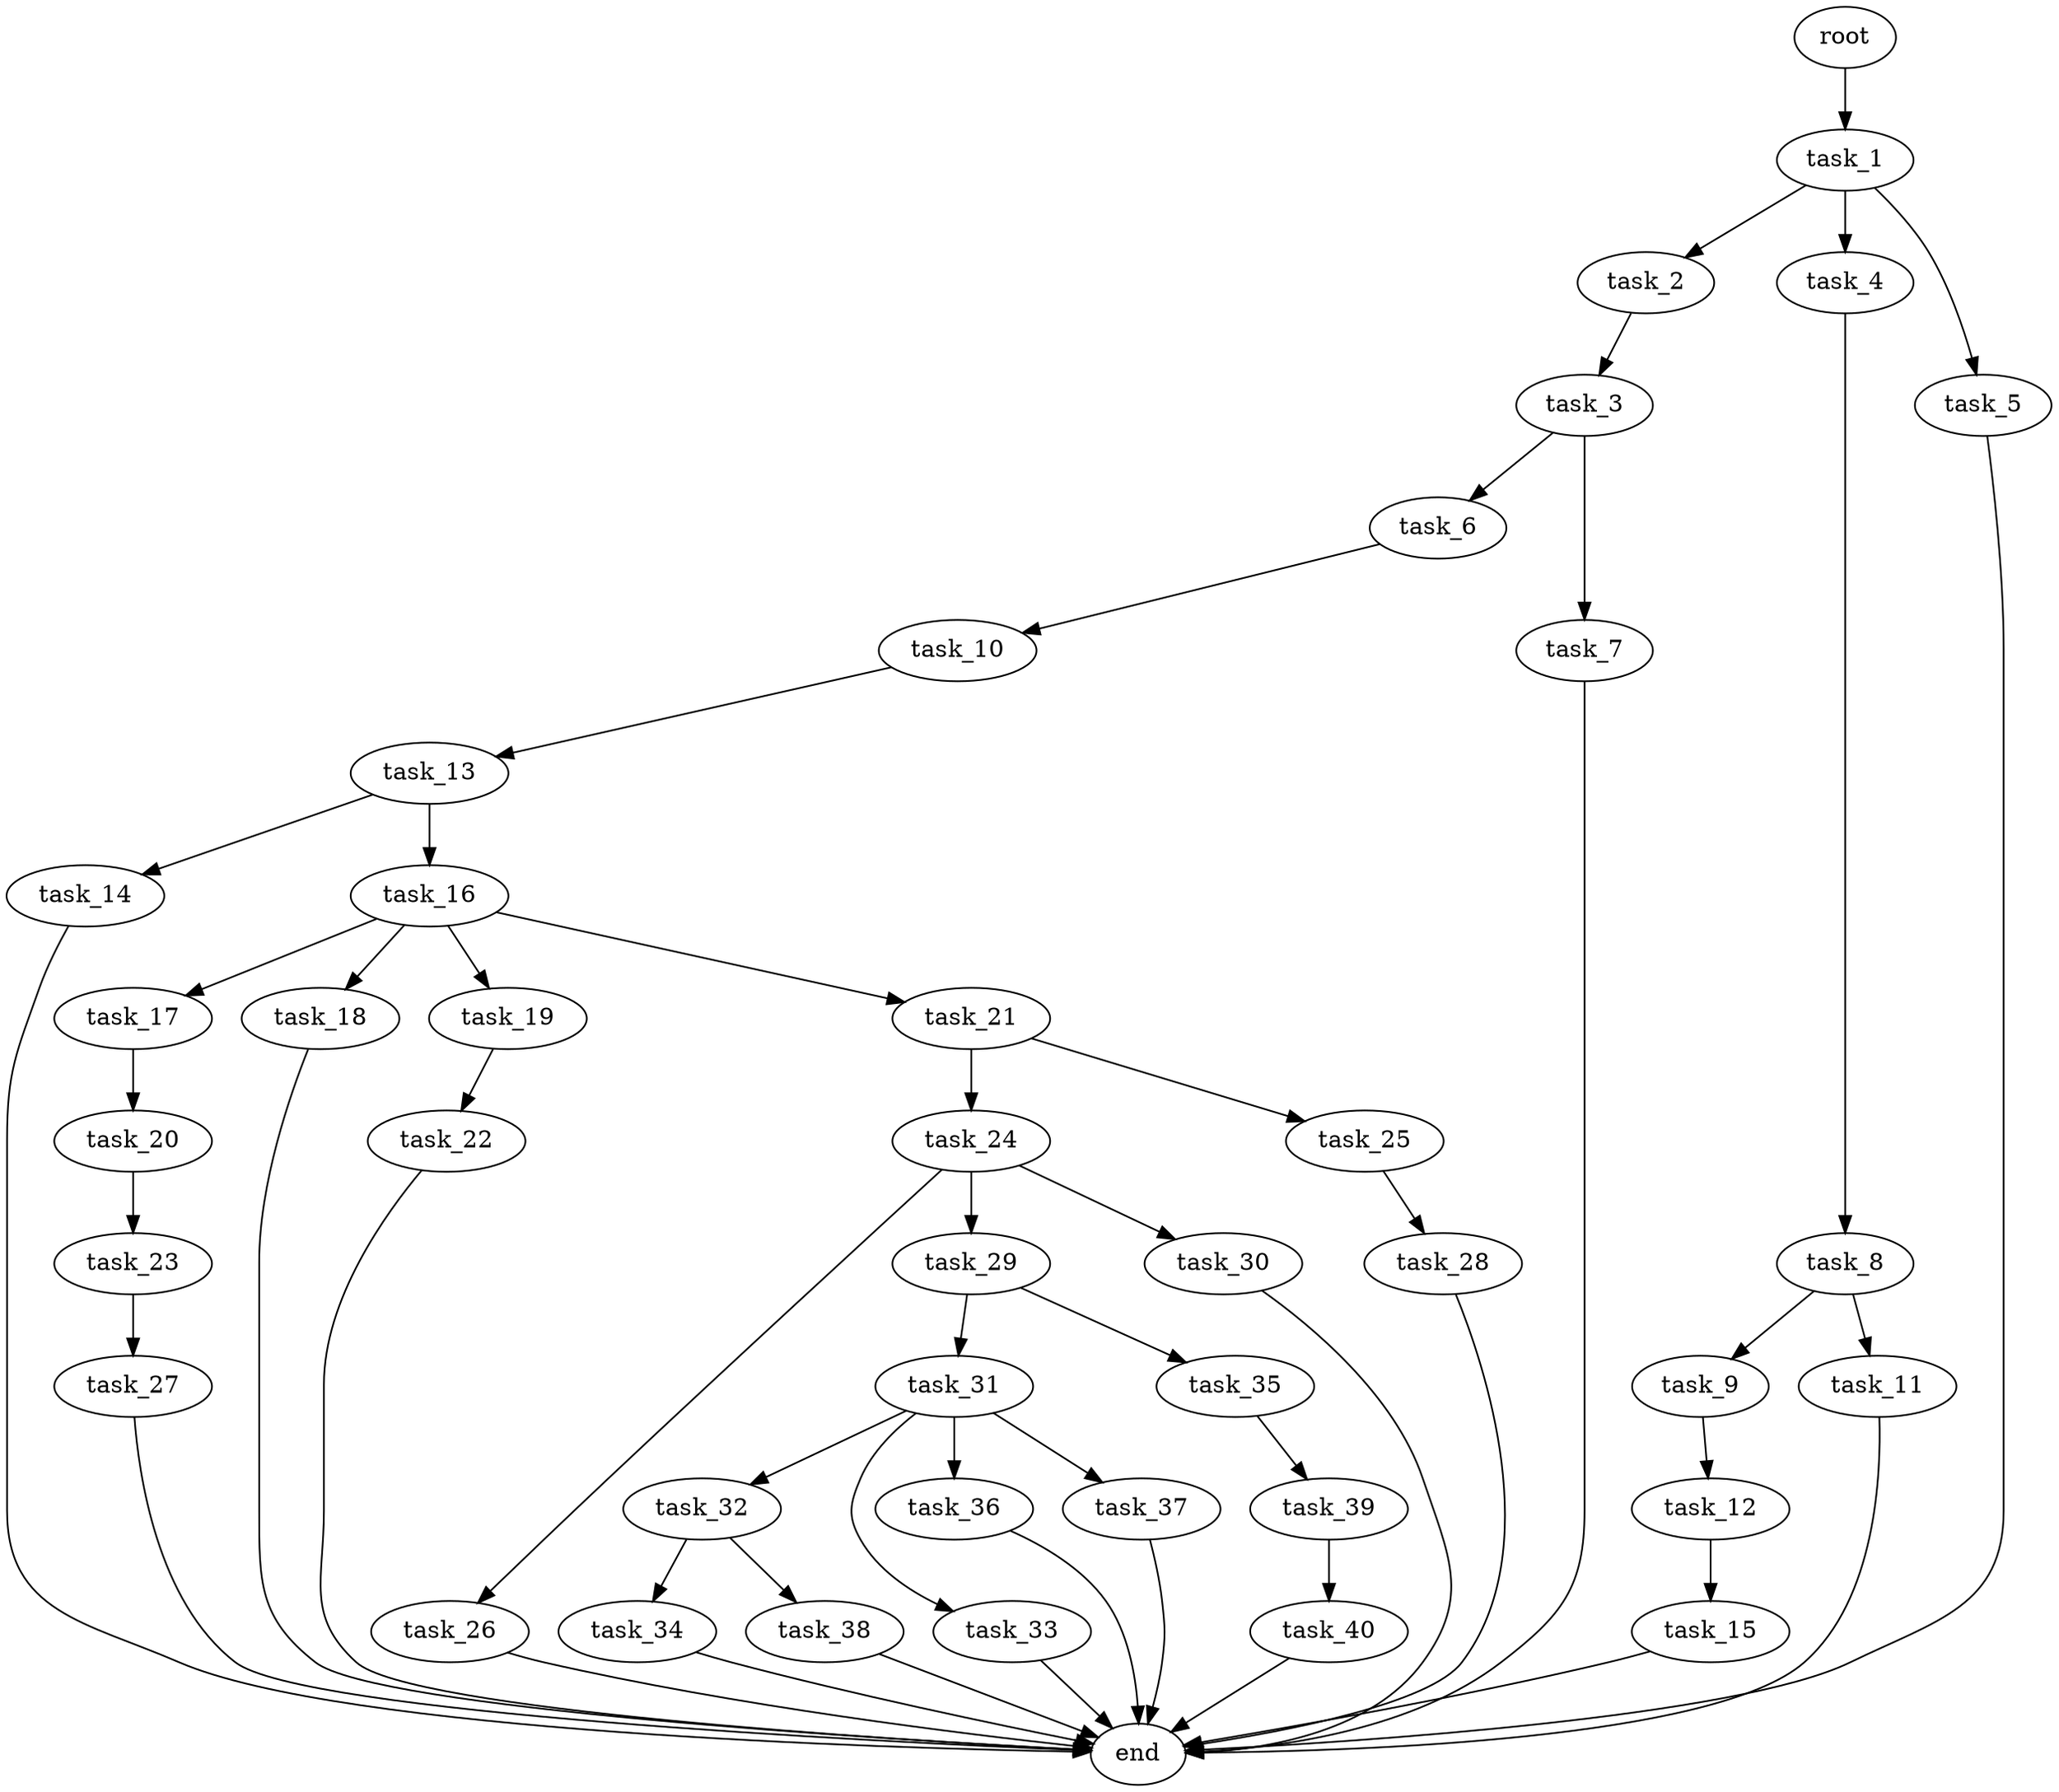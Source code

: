 digraph G {
  root [size="0.000000e+00"];
  task_1 [size="6.415515e+10"];
  task_2 [size="7.422873e+10"];
  task_3 [size="4.893363e+10"];
  task_4 [size="3.080203e+09"];
  task_5 [size="8.676231e+10"];
  task_6 [size="5.551333e+10"];
  task_7 [size="3.795690e+10"];
  task_8 [size="1.697990e+10"];
  task_9 [size="7.286869e+09"];
  task_10 [size="4.747853e+10"];
  task_11 [size="7.142454e+10"];
  task_12 [size="6.550893e+10"];
  task_13 [size="6.087214e+09"];
  task_14 [size="8.468102e+10"];
  task_15 [size="6.067799e+10"];
  task_16 [size="3.870862e+10"];
  task_17 [size="2.470133e+10"];
  task_18 [size="4.179838e+09"];
  task_19 [size="3.290184e+10"];
  task_20 [size="6.353781e+10"];
  task_21 [size="3.329682e+09"];
  task_22 [size="6.089199e+10"];
  task_23 [size="7.928469e+10"];
  task_24 [size="2.296214e+10"];
  task_25 [size="7.192147e+10"];
  task_26 [size="5.030910e+10"];
  task_27 [size="1.449119e+10"];
  task_28 [size="6.241665e+10"];
  task_29 [size="2.295143e+10"];
  task_30 [size="8.477857e+10"];
  task_31 [size="8.811085e+10"];
  task_32 [size="1.191412e+09"];
  task_33 [size="8.578527e+10"];
  task_34 [size="8.632365e+10"];
  task_35 [size="7.878605e+10"];
  task_36 [size="7.403323e+10"];
  task_37 [size="5.147507e+10"];
  task_38 [size="7.151839e+10"];
  task_39 [size="3.963994e+10"];
  task_40 [size="4.742232e+10"];
  end [size="0.000000e+00"];

  root -> task_1 [size="1.000000e-12"];
  task_1 -> task_2 [size="7.422873e+08"];
  task_1 -> task_4 [size="3.080203e+07"];
  task_1 -> task_5 [size="8.676231e+08"];
  task_2 -> task_3 [size="4.893363e+08"];
  task_3 -> task_6 [size="5.551333e+08"];
  task_3 -> task_7 [size="3.795690e+08"];
  task_4 -> task_8 [size="1.697990e+08"];
  task_5 -> end [size="1.000000e-12"];
  task_6 -> task_10 [size="4.747853e+08"];
  task_7 -> end [size="1.000000e-12"];
  task_8 -> task_9 [size="7.286869e+07"];
  task_8 -> task_11 [size="7.142454e+08"];
  task_9 -> task_12 [size="6.550893e+08"];
  task_10 -> task_13 [size="6.087214e+07"];
  task_11 -> end [size="1.000000e-12"];
  task_12 -> task_15 [size="6.067799e+08"];
  task_13 -> task_14 [size="8.468102e+08"];
  task_13 -> task_16 [size="3.870862e+08"];
  task_14 -> end [size="1.000000e-12"];
  task_15 -> end [size="1.000000e-12"];
  task_16 -> task_17 [size="2.470133e+08"];
  task_16 -> task_18 [size="4.179838e+07"];
  task_16 -> task_19 [size="3.290184e+08"];
  task_16 -> task_21 [size="3.329682e+07"];
  task_17 -> task_20 [size="6.353781e+08"];
  task_18 -> end [size="1.000000e-12"];
  task_19 -> task_22 [size="6.089199e+08"];
  task_20 -> task_23 [size="7.928469e+08"];
  task_21 -> task_24 [size="2.296214e+08"];
  task_21 -> task_25 [size="7.192147e+08"];
  task_22 -> end [size="1.000000e-12"];
  task_23 -> task_27 [size="1.449119e+08"];
  task_24 -> task_26 [size="5.030910e+08"];
  task_24 -> task_29 [size="2.295143e+08"];
  task_24 -> task_30 [size="8.477857e+08"];
  task_25 -> task_28 [size="6.241665e+08"];
  task_26 -> end [size="1.000000e-12"];
  task_27 -> end [size="1.000000e-12"];
  task_28 -> end [size="1.000000e-12"];
  task_29 -> task_31 [size="8.811085e+08"];
  task_29 -> task_35 [size="7.878605e+08"];
  task_30 -> end [size="1.000000e-12"];
  task_31 -> task_32 [size="1.191412e+07"];
  task_31 -> task_33 [size="8.578527e+08"];
  task_31 -> task_36 [size="7.403323e+08"];
  task_31 -> task_37 [size="5.147507e+08"];
  task_32 -> task_34 [size="8.632365e+08"];
  task_32 -> task_38 [size="7.151839e+08"];
  task_33 -> end [size="1.000000e-12"];
  task_34 -> end [size="1.000000e-12"];
  task_35 -> task_39 [size="3.963994e+08"];
  task_36 -> end [size="1.000000e-12"];
  task_37 -> end [size="1.000000e-12"];
  task_38 -> end [size="1.000000e-12"];
  task_39 -> task_40 [size="4.742232e+08"];
  task_40 -> end [size="1.000000e-12"];
}
